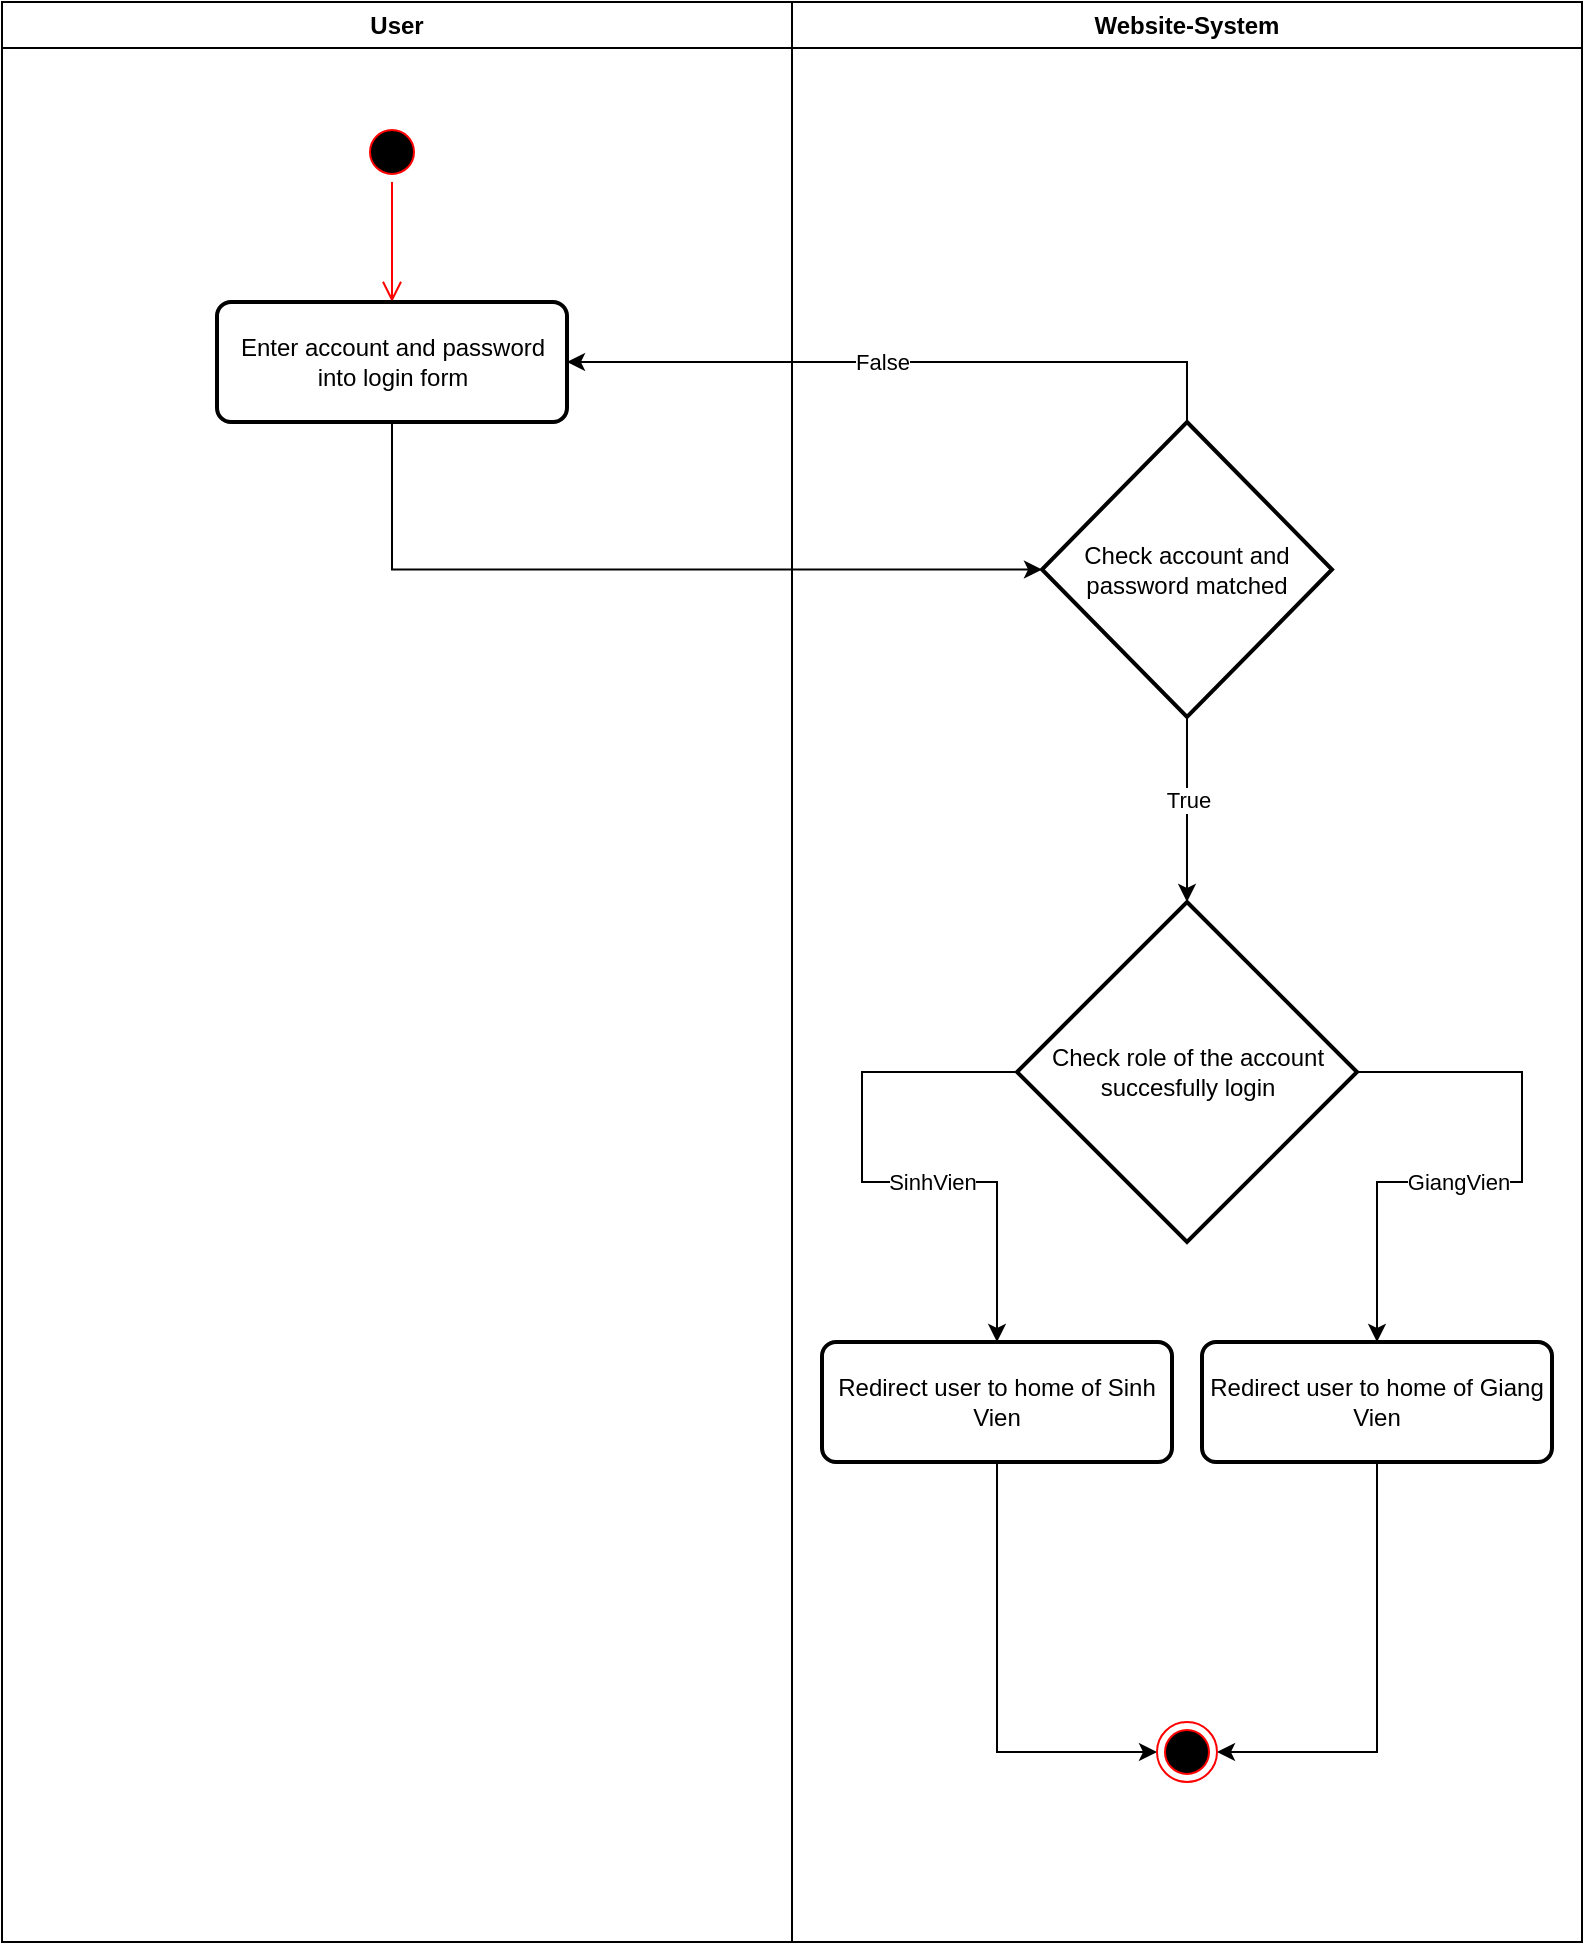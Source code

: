 <mxfile version="24.7.17" pages="9">
  <diagram name="Login" id="dViMdWHOASeyxrHaSiNT">
    <mxGraphModel dx="1035" dy="551" grid="1" gridSize="10" guides="1" tooltips="1" connect="1" arrows="1" fold="1" page="1" pageScale="1" pageWidth="850" pageHeight="1100" math="0" shadow="0">
      <root>
        <mxCell id="0" />
        <mxCell id="1" parent="0" />
        <mxCell id="8gAvymcxCgYqNEX5go-D-1" value="User" style="swimlane;whiteSpace=wrap;html=1;" vertex="1" parent="1">
          <mxGeometry x="30" y="90" width="395" height="970" as="geometry" />
        </mxCell>
        <mxCell id="8gAvymcxCgYqNEX5go-D-5" value="" style="ellipse;html=1;shape=startState;fillColor=#000000;strokeColor=#ff0000;" vertex="1" parent="8gAvymcxCgYqNEX5go-D-1">
          <mxGeometry x="180" y="60" width="30" height="30" as="geometry" />
        </mxCell>
        <mxCell id="8gAvymcxCgYqNEX5go-D-6" value="" style="edgeStyle=orthogonalEdgeStyle;html=1;verticalAlign=bottom;endArrow=open;endSize=8;strokeColor=#ff0000;rounded=0;" edge="1" source="8gAvymcxCgYqNEX5go-D-5" parent="8gAvymcxCgYqNEX5go-D-1">
          <mxGeometry relative="1" as="geometry">
            <mxPoint x="195" y="150" as="targetPoint" />
          </mxGeometry>
        </mxCell>
        <mxCell id="8gAvymcxCgYqNEX5go-D-13" value="Enter account and password into login form" style="rounded=1;whiteSpace=wrap;html=1;absoluteArcSize=1;arcSize=14;strokeWidth=2;" vertex="1" parent="8gAvymcxCgYqNEX5go-D-1">
          <mxGeometry x="107.5" y="150" width="175" height="60" as="geometry" />
        </mxCell>
        <mxCell id="8gAvymcxCgYqNEX5go-D-2" value="Website-System" style="swimlane;whiteSpace=wrap;html=1;" vertex="1" parent="1">
          <mxGeometry x="425" y="90" width="395" height="970" as="geometry" />
        </mxCell>
        <mxCell id="8gAvymcxCgYqNEX5go-D-26" style="edgeStyle=orthogonalEdgeStyle;rounded=0;orthogonalLoop=1;jettySize=auto;html=1;entryX=0.5;entryY=0;entryDx=0;entryDy=0;" edge="1" parent="8gAvymcxCgYqNEX5go-D-2" source="8gAvymcxCgYqNEX5go-D-17">
          <mxGeometry relative="1" as="geometry">
            <mxPoint x="197.5" y="450" as="targetPoint" />
          </mxGeometry>
        </mxCell>
        <mxCell id="8gAvymcxCgYqNEX5go-D-27" value="True" style="edgeLabel;html=1;align=center;verticalAlign=middle;resizable=0;points=[];" vertex="1" connectable="0" parent="8gAvymcxCgYqNEX5go-D-26">
          <mxGeometry x="-0.103" relative="1" as="geometry">
            <mxPoint as="offset" />
          </mxGeometry>
        </mxCell>
        <mxCell id="8gAvymcxCgYqNEX5go-D-17" value="Check account and password matched" style="strokeWidth=2;html=1;shape=mxgraph.flowchart.decision;whiteSpace=wrap;" vertex="1" parent="8gAvymcxCgYqNEX5go-D-2">
          <mxGeometry x="125" y="210" width="145" height="147.5" as="geometry" />
        </mxCell>
        <mxCell id="8gAvymcxCgYqNEX5go-D-32" style="edgeStyle=orthogonalEdgeStyle;rounded=0;orthogonalLoop=1;jettySize=auto;html=1;entryX=0.5;entryY=0;entryDx=0;entryDy=0;exitX=0;exitY=0.5;exitDx=0;exitDy=0;exitPerimeter=0;" edge="1" parent="8gAvymcxCgYqNEX5go-D-2" source="8gAvymcxCgYqNEX5go-D-28" target="8gAvymcxCgYqNEX5go-D-31">
          <mxGeometry relative="1" as="geometry">
            <Array as="points">
              <mxPoint x="35" y="535" />
              <mxPoint x="35" y="590" />
              <mxPoint x="102" y="590" />
            </Array>
          </mxGeometry>
        </mxCell>
        <mxCell id="8gAvymcxCgYqNEX5go-D-34" value="SinhVien" style="edgeLabel;html=1;align=center;verticalAlign=middle;resizable=0;points=[];" vertex="1" connectable="0" parent="8gAvymcxCgYqNEX5go-D-32">
          <mxGeometry x="0.192" relative="1" as="geometry">
            <mxPoint as="offset" />
          </mxGeometry>
        </mxCell>
        <mxCell id="8gAvymcxCgYqNEX5go-D-33" style="edgeStyle=orthogonalEdgeStyle;rounded=0;orthogonalLoop=1;jettySize=auto;html=1;entryX=0.5;entryY=0;entryDx=0;entryDy=0;exitX=1;exitY=0.5;exitDx=0;exitDy=0;exitPerimeter=0;" edge="1" parent="8gAvymcxCgYqNEX5go-D-2" source="8gAvymcxCgYqNEX5go-D-28" target="8gAvymcxCgYqNEX5go-D-30">
          <mxGeometry relative="1" as="geometry">
            <Array as="points">
              <mxPoint x="365" y="535" />
              <mxPoint x="365" y="590" />
              <mxPoint x="292" y="590" />
            </Array>
          </mxGeometry>
        </mxCell>
        <mxCell id="8gAvymcxCgYqNEX5go-D-35" value="GiangVien" style="edgeLabel;html=1;align=center;verticalAlign=middle;resizable=0;points=[];" vertex="1" connectable="0" parent="8gAvymcxCgYqNEX5go-D-33">
          <mxGeometry x="0.17" relative="1" as="geometry">
            <mxPoint as="offset" />
          </mxGeometry>
        </mxCell>
        <mxCell id="8gAvymcxCgYqNEX5go-D-28" value="Check role of the account succesfully login" style="strokeWidth=2;html=1;shape=mxgraph.flowchart.decision;whiteSpace=wrap;" vertex="1" parent="8gAvymcxCgYqNEX5go-D-2">
          <mxGeometry x="112.5" y="450" width="170" height="170" as="geometry" />
        </mxCell>
        <mxCell id="8gAvymcxCgYqNEX5go-D-37" style="edgeStyle=orthogonalEdgeStyle;rounded=0;orthogonalLoop=1;jettySize=auto;html=1;entryX=0;entryY=0.5;entryDx=0;entryDy=0;" edge="1" parent="8gAvymcxCgYqNEX5go-D-2" source="8gAvymcxCgYqNEX5go-D-31" target="8gAvymcxCgYqNEX5go-D-36">
          <mxGeometry relative="1" as="geometry" />
        </mxCell>
        <mxCell id="8gAvymcxCgYqNEX5go-D-31" value="Redirect user to home of Sinh Vien" style="rounded=1;whiteSpace=wrap;html=1;absoluteArcSize=1;arcSize=14;strokeWidth=2;" vertex="1" parent="8gAvymcxCgYqNEX5go-D-2">
          <mxGeometry x="15" y="670" width="175" height="60" as="geometry" />
        </mxCell>
        <mxCell id="8gAvymcxCgYqNEX5go-D-38" style="edgeStyle=orthogonalEdgeStyle;rounded=0;orthogonalLoop=1;jettySize=auto;html=1;entryX=1;entryY=0.5;entryDx=0;entryDy=0;" edge="1" parent="8gAvymcxCgYqNEX5go-D-2" source="8gAvymcxCgYqNEX5go-D-30" target="8gAvymcxCgYqNEX5go-D-36">
          <mxGeometry relative="1" as="geometry" />
        </mxCell>
        <mxCell id="8gAvymcxCgYqNEX5go-D-30" value="Redirect user to home of Giang Vien" style="rounded=1;whiteSpace=wrap;html=1;absoluteArcSize=1;arcSize=14;strokeWidth=2;" vertex="1" parent="8gAvymcxCgYqNEX5go-D-2">
          <mxGeometry x="205" y="670" width="175" height="60" as="geometry" />
        </mxCell>
        <mxCell id="8gAvymcxCgYqNEX5go-D-36" value="" style="ellipse;html=1;shape=endState;fillColor=#000000;strokeColor=#ff0000;" vertex="1" parent="8gAvymcxCgYqNEX5go-D-2">
          <mxGeometry x="182.5" y="860" width="30" height="30" as="geometry" />
        </mxCell>
        <mxCell id="8gAvymcxCgYqNEX5go-D-20" style="edgeStyle=orthogonalEdgeStyle;rounded=0;orthogonalLoop=1;jettySize=auto;html=1;entryX=0;entryY=0.5;entryDx=0;entryDy=0;entryPerimeter=0;" edge="1" parent="1" source="8gAvymcxCgYqNEX5go-D-13" target="8gAvymcxCgYqNEX5go-D-17">
          <mxGeometry relative="1" as="geometry">
            <Array as="points">
              <mxPoint x="225" y="374" />
            </Array>
          </mxGeometry>
        </mxCell>
        <mxCell id="8gAvymcxCgYqNEX5go-D-21" style="edgeStyle=orthogonalEdgeStyle;rounded=0;orthogonalLoop=1;jettySize=auto;html=1;entryX=1;entryY=0.5;entryDx=0;entryDy=0;" edge="1" parent="1" source="8gAvymcxCgYqNEX5go-D-17" target="8gAvymcxCgYqNEX5go-D-13">
          <mxGeometry relative="1" as="geometry">
            <Array as="points">
              <mxPoint x="623" y="270" />
            </Array>
          </mxGeometry>
        </mxCell>
        <mxCell id="8gAvymcxCgYqNEX5go-D-23" value="False" style="edgeLabel;html=1;align=center;verticalAlign=middle;resizable=0;points=[];" vertex="1" connectable="0" parent="8gAvymcxCgYqNEX5go-D-21">
          <mxGeometry x="0.073" relative="1" as="geometry">
            <mxPoint as="offset" />
          </mxGeometry>
        </mxCell>
      </root>
    </mxGraphModel>
  </diagram>
  <diagram id="AjL2ipr4BbHcMWyh51lj" name="Logout">
    <mxGraphModel dx="880" dy="468" grid="1" gridSize="10" guides="1" tooltips="1" connect="1" arrows="1" fold="1" page="1" pageScale="1" pageWidth="850" pageHeight="1100" math="0" shadow="0">
      <root>
        <mxCell id="0" />
        <mxCell id="1" parent="0" />
        <mxCell id="CenCjRbipXiSuPR-0Dwl-1" value="User" style="swimlane;whiteSpace=wrap;html=1;" vertex="1" parent="1">
          <mxGeometry x="30" y="90" width="395" height="970" as="geometry" />
        </mxCell>
        <mxCell id="CenCjRbipXiSuPR-0Dwl-2" value="" style="ellipse;html=1;shape=startState;fillColor=#000000;strokeColor=#ff0000;" vertex="1" parent="CenCjRbipXiSuPR-0Dwl-1">
          <mxGeometry x="180" y="60" width="30" height="30" as="geometry" />
        </mxCell>
        <mxCell id="CenCjRbipXiSuPR-0Dwl-3" value="" style="edgeStyle=orthogonalEdgeStyle;html=1;verticalAlign=bottom;endArrow=open;endSize=8;strokeColor=#ff0000;rounded=0;" edge="1" parent="CenCjRbipXiSuPR-0Dwl-1" source="CenCjRbipXiSuPR-0Dwl-2">
          <mxGeometry relative="1" as="geometry">
            <mxPoint x="195" y="150" as="targetPoint" />
          </mxGeometry>
        </mxCell>
        <mxCell id="CenCjRbipXiSuPR-0Dwl-4" value="Press Logout button in menu" style="rounded=1;whiteSpace=wrap;html=1;absoluteArcSize=1;arcSize=14;strokeWidth=2;" vertex="1" parent="CenCjRbipXiSuPR-0Dwl-1">
          <mxGeometry x="107.5" y="150" width="175" height="60" as="geometry" />
        </mxCell>
        <mxCell id="CenCjRbipXiSuPR-0Dwl-5" value="Website-System" style="swimlane;whiteSpace=wrap;html=1;" vertex="1" parent="1">
          <mxGeometry x="425" y="90" width="395" height="970" as="geometry" />
        </mxCell>
        <mxCell id="CenCjRbipXiSuPR-0Dwl-18" value="" style="ellipse;html=1;shape=endState;fillColor=#000000;strokeColor=#ff0000;" vertex="1" parent="CenCjRbipXiSuPR-0Dwl-5">
          <mxGeometry x="182.5" y="390" width="30" height="30" as="geometry" />
        </mxCell>
        <mxCell id="CenCjRbipXiSuPR-0Dwl-23" style="edgeStyle=orthogonalEdgeStyle;rounded=0;orthogonalLoop=1;jettySize=auto;html=1;entryX=0.5;entryY=0;entryDx=0;entryDy=0;exitX=0.5;exitY=1;exitDx=0;exitDy=0;" edge="1" parent="CenCjRbipXiSuPR-0Dwl-5" source="CenCjRbipXiSuPR-0Dwl-24" target="CenCjRbipXiSuPR-0Dwl-18">
          <mxGeometry relative="1" as="geometry">
            <mxPoint x="85" y="380" as="sourcePoint" />
          </mxGeometry>
        </mxCell>
        <mxCell id="CenCjRbipXiSuPR-0Dwl-25" style="edgeStyle=orthogonalEdgeStyle;rounded=0;orthogonalLoop=1;jettySize=auto;html=1;entryX=0.5;entryY=0;entryDx=0;entryDy=0;" edge="1" parent="CenCjRbipXiSuPR-0Dwl-5" source="CenCjRbipXiSuPR-0Dwl-22" target="CenCjRbipXiSuPR-0Dwl-24">
          <mxGeometry relative="1" as="geometry" />
        </mxCell>
        <mxCell id="CenCjRbipXiSuPR-0Dwl-22" value="End current session" style="rounded=1;whiteSpace=wrap;html=1;absoluteArcSize=1;arcSize=14;strokeWidth=2;" vertex="1" parent="CenCjRbipXiSuPR-0Dwl-5">
          <mxGeometry x="110" y="150" width="175" height="60" as="geometry" />
        </mxCell>
        <mxCell id="CenCjRbipXiSuPR-0Dwl-24" value="Redirect user to login form" style="rounded=1;whiteSpace=wrap;html=1;absoluteArcSize=1;arcSize=14;strokeWidth=2;" vertex="1" parent="CenCjRbipXiSuPR-0Dwl-5">
          <mxGeometry x="110" y="270" width="175" height="60" as="geometry" />
        </mxCell>
        <mxCell id="CenCjRbipXiSuPR-0Dwl-19" style="edgeStyle=orthogonalEdgeStyle;rounded=0;orthogonalLoop=1;jettySize=auto;html=1;entryX=0;entryY=0.5;entryDx=0;entryDy=0;exitX=1;exitY=0.5;exitDx=0;exitDy=0;" edge="1" parent="1" source="CenCjRbipXiSuPR-0Dwl-4" target="CenCjRbipXiSuPR-0Dwl-22">
          <mxGeometry relative="1" as="geometry">
            <Array as="points">
              <mxPoint x="410" y="270" />
              <mxPoint x="410" y="270" />
            </Array>
            <mxPoint x="550" y="373.75" as="targetPoint" />
          </mxGeometry>
        </mxCell>
      </root>
    </mxGraphModel>
  </diagram>
  <diagram id="m8aAXbLyM32A7XzNg8A6" name="ViewAttendenceCurrentSemester-SinhVien">
    <mxGraphModel dx="880" dy="468" grid="1" gridSize="10" guides="1" tooltips="1" connect="1" arrows="1" fold="1" page="1" pageScale="1" pageWidth="850" pageHeight="1100" math="0" shadow="0">
      <root>
        <mxCell id="0" />
        <mxCell id="1" parent="0" />
        <mxCell id="jv0ywtrQz_Bxw7sAGfTA-1" value="User" style="swimlane;whiteSpace=wrap;html=1;" vertex="1" parent="1">
          <mxGeometry x="30" y="90" width="395" height="540" as="geometry" />
        </mxCell>
        <mxCell id="jv0ywtrQz_Bxw7sAGfTA-2" value="" style="ellipse;html=1;shape=startState;fillColor=#000000;strokeColor=#ff0000;" vertex="1" parent="jv0ywtrQz_Bxw7sAGfTA-1">
          <mxGeometry x="180" y="60" width="30" height="30" as="geometry" />
        </mxCell>
        <mxCell id="jv0ywtrQz_Bxw7sAGfTA-3" value="" style="edgeStyle=orthogonalEdgeStyle;html=1;verticalAlign=bottom;endArrow=open;endSize=8;strokeColor=#ff0000;rounded=0;" edge="1" parent="jv0ywtrQz_Bxw7sAGfTA-1" source="jv0ywtrQz_Bxw7sAGfTA-2">
          <mxGeometry relative="1" as="geometry">
            <mxPoint x="195" y="150" as="targetPoint" />
          </mxGeometry>
        </mxCell>
        <mxCell id="jv0ywtrQz_Bxw7sAGfTA-4" value="Press button access of a course in the list shown" style="rounded=1;whiteSpace=wrap;html=1;absoluteArcSize=1;arcSize=14;strokeWidth=2;" vertex="1" parent="jv0ywtrQz_Bxw7sAGfTA-1">
          <mxGeometry x="107.5" y="150" width="175" height="60" as="geometry" />
        </mxCell>
        <mxCell id="jv0ywtrQz_Bxw7sAGfTA-5" value="Website-System" style="swimlane;whiteSpace=wrap;html=1;" vertex="1" parent="1">
          <mxGeometry x="425" y="90" width="395" height="540" as="geometry" />
        </mxCell>
        <mxCell id="jv0ywtrQz_Bxw7sAGfTA-42" style="edgeStyle=orthogonalEdgeStyle;rounded=0;orthogonalLoop=1;jettySize=auto;html=1;" edge="1" parent="jv0ywtrQz_Bxw7sAGfTA-5" source="jv0ywtrQz_Bxw7sAGfTA-15" target="jv0ywtrQz_Bxw7sAGfTA-41">
          <mxGeometry relative="1" as="geometry" />
        </mxCell>
        <mxCell id="jv0ywtrQz_Bxw7sAGfTA-15" value="Show the list attendence of the user following the date, course, class,..." style="rounded=1;whiteSpace=wrap;html=1;absoluteArcSize=1;arcSize=14;strokeWidth=2;" vertex="1" parent="jv0ywtrQz_Bxw7sAGfTA-5">
          <mxGeometry x="110" y="150" width="175" height="60" as="geometry" />
        </mxCell>
        <mxCell id="jv0ywtrQz_Bxw7sAGfTA-41" value="" style="ellipse;html=1;shape=endState;fillColor=#000000;strokeColor=#ff0000;" vertex="1" parent="jv0ywtrQz_Bxw7sAGfTA-5">
          <mxGeometry x="182.5" y="280" width="30" height="30" as="geometry" />
        </mxCell>
        <mxCell id="jv0ywtrQz_Bxw7sAGfTA-40" style="edgeStyle=orthogonalEdgeStyle;rounded=0;orthogonalLoop=1;jettySize=auto;html=1;entryX=0;entryY=0.5;entryDx=0;entryDy=0;" edge="1" parent="1" source="jv0ywtrQz_Bxw7sAGfTA-4" target="jv0ywtrQz_Bxw7sAGfTA-15">
          <mxGeometry relative="1" as="geometry" />
        </mxCell>
      </root>
    </mxGraphModel>
  </diagram>
  <diagram id="gV8fSxWxnu6xj7nU-FSb" name="ViewAttendenceCurrentSemester-GiangVien">
    <mxGraphModel dx="880" dy="468" grid="1" gridSize="10" guides="1" tooltips="1" connect="1" arrows="1" fold="1" page="1" pageScale="1" pageWidth="850" pageHeight="1100" math="0" shadow="0">
      <root>
        <mxCell id="0" />
        <mxCell id="1" parent="0" />
        <mxCell id="2huQ7JTNe5YX6GQ09cFN-1" value="User" style="swimlane;whiteSpace=wrap;html=1;" vertex="1" parent="1">
          <mxGeometry x="30" y="90" width="395" height="580" as="geometry" />
        </mxCell>
        <mxCell id="2huQ7JTNe5YX6GQ09cFN-2" value="" style="ellipse;html=1;shape=startState;fillColor=#000000;strokeColor=#ff0000;" vertex="1" parent="2huQ7JTNe5YX6GQ09cFN-1">
          <mxGeometry x="180" y="60" width="30" height="30" as="geometry" />
        </mxCell>
        <mxCell id="2huQ7JTNe5YX6GQ09cFN-3" value="" style="edgeStyle=orthogonalEdgeStyle;html=1;verticalAlign=bottom;endArrow=open;endSize=8;strokeColor=#ff0000;rounded=0;" edge="1" parent="2huQ7JTNe5YX6GQ09cFN-1" source="2huQ7JTNe5YX6GQ09cFN-2">
          <mxGeometry relative="1" as="geometry">
            <mxPoint x="195" y="150" as="targetPoint" />
          </mxGeometry>
        </mxCell>
        <mxCell id="2huQ7JTNe5YX6GQ09cFN-4" value="Press button access of a course in the list shown" style="rounded=1;whiteSpace=wrap;html=1;absoluteArcSize=1;arcSize=14;strokeWidth=2;" vertex="1" parent="2huQ7JTNe5YX6GQ09cFN-1">
          <mxGeometry x="107.5" y="150" width="175" height="60" as="geometry" />
        </mxCell>
        <mxCell id="2huQ7JTNe5YX6GQ09cFN-15" style="edgeStyle=orthogonalEdgeStyle;rounded=0;orthogonalLoop=1;jettySize=auto;html=1;entryX=0.5;entryY=0;entryDx=0;entryDy=0;" edge="1" parent="2huQ7JTNe5YX6GQ09cFN-1" source="2huQ7JTNe5YX6GQ09cFN-11" target="2huQ7JTNe5YX6GQ09cFN-14">
          <mxGeometry relative="1" as="geometry" />
        </mxCell>
        <mxCell id="2huQ7JTNe5YX6GQ09cFN-11" value="Choose date, status of the filter menu options" style="rounded=1;whiteSpace=wrap;html=1;absoluteArcSize=1;arcSize=14;strokeWidth=2;" vertex="1" parent="2huQ7JTNe5YX6GQ09cFN-1">
          <mxGeometry x="107.5" y="280" width="175" height="60" as="geometry" />
        </mxCell>
        <mxCell id="2huQ7JTNe5YX6GQ09cFN-14" value="Press Submit button" style="rounded=1;whiteSpace=wrap;html=1;absoluteArcSize=1;arcSize=14;strokeWidth=2;" vertex="1" parent="2huQ7JTNe5YX6GQ09cFN-1">
          <mxGeometry x="107.5" y="410" width="175" height="60" as="geometry" />
        </mxCell>
        <mxCell id="2huQ7JTNe5YX6GQ09cFN-5" value="Website-System" style="swimlane;whiteSpace=wrap;html=1;" vertex="1" parent="1">
          <mxGeometry x="425" y="90" width="395" height="580" as="geometry" />
        </mxCell>
        <mxCell id="2huQ7JTNe5YX6GQ09cFN-7" value="Show all the attendence of all Sinh Vien following the course, class chosen." style="rounded=1;whiteSpace=wrap;html=1;absoluteArcSize=1;arcSize=14;strokeWidth=2;" vertex="1" parent="2huQ7JTNe5YX6GQ09cFN-5">
          <mxGeometry x="110" y="150" width="175" height="60" as="geometry" />
        </mxCell>
        <mxCell id="2huQ7JTNe5YX6GQ09cFN-19" style="edgeStyle=orthogonalEdgeStyle;rounded=0;orthogonalLoop=1;jettySize=auto;html=1;entryX=0.5;entryY=0;entryDx=0;entryDy=0;" edge="1" parent="2huQ7JTNe5YX6GQ09cFN-5" source="2huQ7JTNe5YX6GQ09cFN-16" target="2huQ7JTNe5YX6GQ09cFN-18">
          <mxGeometry relative="1" as="geometry" />
        </mxCell>
        <mxCell id="2huQ7JTNe5YX6GQ09cFN-16" value="Filter the list and show the all the attendence which has the matched filter options" style="rounded=1;whiteSpace=wrap;html=1;absoluteArcSize=1;arcSize=14;strokeWidth=2;" vertex="1" parent="2huQ7JTNe5YX6GQ09cFN-5">
          <mxGeometry x="110" y="410" width="175" height="60" as="geometry" />
        </mxCell>
        <mxCell id="2huQ7JTNe5YX6GQ09cFN-18" value="" style="ellipse;html=1;shape=endState;fillColor=#000000;strokeColor=#ff0000;" vertex="1" parent="2huQ7JTNe5YX6GQ09cFN-5">
          <mxGeometry x="182.5" y="530" width="30" height="30" as="geometry" />
        </mxCell>
        <mxCell id="2huQ7JTNe5YX6GQ09cFN-9" style="edgeStyle=orthogonalEdgeStyle;rounded=0;orthogonalLoop=1;jettySize=auto;html=1;entryX=0;entryY=0.5;entryDx=0;entryDy=0;" edge="1" parent="1" source="2huQ7JTNe5YX6GQ09cFN-4" target="2huQ7JTNe5YX6GQ09cFN-7">
          <mxGeometry relative="1" as="geometry" />
        </mxCell>
        <mxCell id="2huQ7JTNe5YX6GQ09cFN-13" style="edgeStyle=orthogonalEdgeStyle;rounded=0;orthogonalLoop=1;jettySize=auto;html=1;entryX=1;entryY=0.5;entryDx=0;entryDy=0;exitX=0.5;exitY=1;exitDx=0;exitDy=0;" edge="1" parent="1" source="2huQ7JTNe5YX6GQ09cFN-7" target="2huQ7JTNe5YX6GQ09cFN-11">
          <mxGeometry relative="1" as="geometry" />
        </mxCell>
        <mxCell id="2huQ7JTNe5YX6GQ09cFN-17" style="edgeStyle=orthogonalEdgeStyle;rounded=0;orthogonalLoop=1;jettySize=auto;html=1;entryX=0;entryY=0.5;entryDx=0;entryDy=0;" edge="1" parent="1" source="2huQ7JTNe5YX6GQ09cFN-14" target="2huQ7JTNe5YX6GQ09cFN-16">
          <mxGeometry relative="1" as="geometry" />
        </mxCell>
      </root>
    </mxGraphModel>
  </diagram>
  <diagram id="4GuYSE4GH2udePGdawgx" name="ViewAttendenceWithChosenSemester&amp;Year-SinhVien">
    <mxGraphModel dx="880" dy="468" grid="1" gridSize="10" guides="1" tooltips="1" connect="1" arrows="1" fold="1" page="1" pageScale="1" pageWidth="850" pageHeight="1100" math="0" shadow="0">
      <root>
        <mxCell id="0" />
        <mxCell id="1" parent="0" />
        <mxCell id="KjJFfCmk5349QSCHd4Fj-1" value="User" style="swimlane;whiteSpace=wrap;html=1;" vertex="1" parent="1">
          <mxGeometry x="30" y="90" width="395" height="850" as="geometry" />
        </mxCell>
        <mxCell id="KjJFfCmk5349QSCHd4Fj-2" value="" style="ellipse;html=1;shape=startState;fillColor=#000000;strokeColor=#ff0000;" vertex="1" parent="KjJFfCmk5349QSCHd4Fj-1">
          <mxGeometry x="180" y="60" width="30" height="30" as="geometry" />
        </mxCell>
        <mxCell id="KjJFfCmk5349QSCHd4Fj-3" value="" style="edgeStyle=orthogonalEdgeStyle;html=1;verticalAlign=bottom;endArrow=open;endSize=8;strokeColor=#ff0000;rounded=0;" edge="1" parent="KjJFfCmk5349QSCHd4Fj-1" source="KjJFfCmk5349QSCHd4Fj-2">
          <mxGeometry relative="1" as="geometry">
            <mxPoint x="195" y="150" as="targetPoint" />
          </mxGeometry>
        </mxCell>
        <mxCell id="KjJFfCmk5349QSCHd4Fj-11" style="edgeStyle=orthogonalEdgeStyle;rounded=0;orthogonalLoop=1;jettySize=auto;html=1;entryX=0.5;entryY=0;entryDx=0;entryDy=0;" edge="1" parent="KjJFfCmk5349QSCHd4Fj-1" source="KjJFfCmk5349QSCHd4Fj-4" target="KjJFfCmk5349QSCHd4Fj-10">
          <mxGeometry relative="1" as="geometry" />
        </mxCell>
        <mxCell id="KjJFfCmk5349QSCHd4Fj-4" value="Chose Acedamic Year and Semester" style="rounded=1;whiteSpace=wrap;html=1;absoluteArcSize=1;arcSize=14;strokeWidth=2;" vertex="1" parent="KjJFfCmk5349QSCHd4Fj-1">
          <mxGeometry x="107.5" y="150" width="175" height="60" as="geometry" />
        </mxCell>
        <mxCell id="KjJFfCmk5349QSCHd4Fj-10" value="Press button submit" style="rounded=1;whiteSpace=wrap;html=1;absoluteArcSize=1;arcSize=14;strokeWidth=2;" vertex="1" parent="KjJFfCmk5349QSCHd4Fj-1">
          <mxGeometry x="107.5" y="260" width="175" height="60" as="geometry" />
        </mxCell>
        <mxCell id="CHF7SR1gWSJSMjamBR3Y-1" style="edgeStyle=orthogonalEdgeStyle;rounded=0;orthogonalLoop=1;jettySize=auto;html=1;entryX=0.5;entryY=0;entryDx=0;entryDy=0;" edge="1" parent="KjJFfCmk5349QSCHd4Fj-1" source="CHF7SR1gWSJSMjamBR3Y-2" target="CHF7SR1gWSJSMjamBR3Y-3">
          <mxGeometry relative="1" as="geometry" />
        </mxCell>
        <mxCell id="CHF7SR1gWSJSMjamBR3Y-2" value="Choose date, status of the filter menu options" style="rounded=1;whiteSpace=wrap;html=1;absoluteArcSize=1;arcSize=14;strokeWidth=2;" vertex="1" parent="KjJFfCmk5349QSCHd4Fj-1">
          <mxGeometry x="107.5" y="500" width="175" height="60" as="geometry" />
        </mxCell>
        <mxCell id="CHF7SR1gWSJSMjamBR3Y-3" value="Press Submit button" style="rounded=1;whiteSpace=wrap;html=1;absoluteArcSize=1;arcSize=14;strokeWidth=2;" vertex="1" parent="KjJFfCmk5349QSCHd4Fj-1">
          <mxGeometry x="107.5" y="610" width="175" height="60" as="geometry" />
        </mxCell>
        <mxCell id="k2rk-MySIGiZMxr7X5IN-4" value="Press button access of a course in the list shown" style="rounded=1;whiteSpace=wrap;html=1;absoluteArcSize=1;arcSize=14;strokeWidth=2;" vertex="1" parent="KjJFfCmk5349QSCHd4Fj-1">
          <mxGeometry x="107.5" y="395" width="175" height="60" as="geometry" />
        </mxCell>
        <mxCell id="CHF7SR1gWSJSMjamBR3Y-6" style="edgeStyle=orthogonalEdgeStyle;rounded=0;orthogonalLoop=1;jettySize=auto;html=1;entryX=0.5;entryY=0;entryDx=0;entryDy=0;" edge="1" parent="KjJFfCmk5349QSCHd4Fj-1" source="k2rk-MySIGiZMxr7X5IN-4" target="CHF7SR1gWSJSMjamBR3Y-2">
          <mxGeometry relative="1" as="geometry" />
        </mxCell>
        <mxCell id="KjJFfCmk5349QSCHd4Fj-5" value="Website-System" style="swimlane;whiteSpace=wrap;html=1;" vertex="1" parent="1">
          <mxGeometry x="425" y="90" width="395" height="850" as="geometry" />
        </mxCell>
        <mxCell id="KjJFfCmk5349QSCHd4Fj-7" value="Show list of course available in following the chosen Year and Semester" style="rounded=1;whiteSpace=wrap;html=1;absoluteArcSize=1;arcSize=14;strokeWidth=2;" vertex="1" parent="KjJFfCmk5349QSCHd4Fj-5">
          <mxGeometry x="110" y="260" width="175" height="60" as="geometry" />
        </mxCell>
        <mxCell id="CHF7SR1gWSJSMjamBR3Y-5" style="edgeStyle=orthogonalEdgeStyle;rounded=0;orthogonalLoop=1;jettySize=auto;html=1;entryX=0.5;entryY=0;entryDx=0;entryDy=0;" edge="1" parent="KjJFfCmk5349QSCHd4Fj-5" source="k2rk-MySIGiZMxr7X5IN-5" target="CHF7SR1gWSJSMjamBR3Y-4">
          <mxGeometry relative="1" as="geometry" />
        </mxCell>
        <mxCell id="k2rk-MySIGiZMxr7X5IN-5" value="Show the list attendence of the user following the chosen filter options." style="rounded=1;whiteSpace=wrap;html=1;absoluteArcSize=1;arcSize=14;strokeWidth=2;" vertex="1" parent="KjJFfCmk5349QSCHd4Fj-5">
          <mxGeometry x="110" y="610" width="175" height="60" as="geometry" />
        </mxCell>
        <mxCell id="CHF7SR1gWSJSMjamBR3Y-4" value="" style="ellipse;html=1;shape=endState;fillColor=#000000;strokeColor=#ff0000;" vertex="1" parent="KjJFfCmk5349QSCHd4Fj-5">
          <mxGeometry x="182.5" y="760" width="30" height="30" as="geometry" />
        </mxCell>
        <mxCell id="KjJFfCmk5349QSCHd4Fj-9" style="edgeStyle=orthogonalEdgeStyle;rounded=0;orthogonalLoop=1;jettySize=auto;html=1;entryX=0;entryY=0.5;entryDx=0;entryDy=0;exitX=1;exitY=0.5;exitDx=0;exitDy=0;" edge="1" parent="1" source="KjJFfCmk5349QSCHd4Fj-10" target="KjJFfCmk5349QSCHd4Fj-7">
          <mxGeometry relative="1" as="geometry" />
        </mxCell>
        <mxCell id="k2rk-MySIGiZMxr7X5IN-6" style="edgeStyle=orthogonalEdgeStyle;rounded=0;orthogonalLoop=1;jettySize=auto;html=1;entryX=0;entryY=0.5;entryDx=0;entryDy=0;exitX=1;exitY=0.5;exitDx=0;exitDy=0;" edge="1" parent="1" source="CHF7SR1gWSJSMjamBR3Y-3" target="k2rk-MySIGiZMxr7X5IN-5">
          <mxGeometry relative="1" as="geometry" />
        </mxCell>
        <mxCell id="VPmfRcm1kcB-3OupHBU1-3" style="edgeStyle=orthogonalEdgeStyle;rounded=0;orthogonalLoop=1;jettySize=auto;html=1;entryX=0.5;entryY=0;entryDx=0;entryDy=0;exitX=0.5;exitY=1;exitDx=0;exitDy=0;" edge="1" parent="1" source="KjJFfCmk5349QSCHd4Fj-7" target="k2rk-MySIGiZMxr7X5IN-4">
          <mxGeometry relative="1" as="geometry">
            <mxPoint x="225" y="480" as="targetPoint" />
          </mxGeometry>
        </mxCell>
      </root>
    </mxGraphModel>
  </diagram>
  <diagram id="aQqyAUqWPdizHlOSmeho" name="ViewAttendenceWithChosenSemester&amp;Year-GiangVien">
    <mxGraphModel dx="880" dy="468" grid="1" gridSize="10" guides="1" tooltips="1" connect="1" arrows="1" fold="1" page="1" pageScale="1" pageWidth="850" pageHeight="1100" math="0" shadow="0">
      <root>
        <mxCell id="0" />
        <mxCell id="1" parent="0" />
        <mxCell id="QcPn8w1vg15Mymm0syt0-1" value="User" style="swimlane;whiteSpace=wrap;html=1;" vertex="1" parent="1">
          <mxGeometry x="30" y="90" width="395" height="850" as="geometry" />
        </mxCell>
        <mxCell id="QcPn8w1vg15Mymm0syt0-2" value="" style="ellipse;html=1;shape=startState;fillColor=#000000;strokeColor=#ff0000;" vertex="1" parent="QcPn8w1vg15Mymm0syt0-1">
          <mxGeometry x="180" y="60" width="30" height="30" as="geometry" />
        </mxCell>
        <mxCell id="QcPn8w1vg15Mymm0syt0-3" value="" style="edgeStyle=orthogonalEdgeStyle;html=1;verticalAlign=bottom;endArrow=open;endSize=8;strokeColor=#ff0000;rounded=0;" edge="1" parent="QcPn8w1vg15Mymm0syt0-1" source="QcPn8w1vg15Mymm0syt0-2">
          <mxGeometry relative="1" as="geometry">
            <mxPoint x="195" y="150" as="targetPoint" />
          </mxGeometry>
        </mxCell>
        <mxCell id="QcPn8w1vg15Mymm0syt0-4" style="edgeStyle=orthogonalEdgeStyle;rounded=0;orthogonalLoop=1;jettySize=auto;html=1;entryX=0.5;entryY=0;entryDx=0;entryDy=0;" edge="1" parent="QcPn8w1vg15Mymm0syt0-1" source="QcPn8w1vg15Mymm0syt0-5" target="QcPn8w1vg15Mymm0syt0-6">
          <mxGeometry relative="1" as="geometry" />
        </mxCell>
        <mxCell id="QcPn8w1vg15Mymm0syt0-5" value="Chose Acedamic Year and Semester" style="rounded=1;whiteSpace=wrap;html=1;absoluteArcSize=1;arcSize=14;strokeWidth=2;" vertex="1" parent="QcPn8w1vg15Mymm0syt0-1">
          <mxGeometry x="107.5" y="150" width="175" height="60" as="geometry" />
        </mxCell>
        <mxCell id="QcPn8w1vg15Mymm0syt0-6" value="Press button submit" style="rounded=1;whiteSpace=wrap;html=1;absoluteArcSize=1;arcSize=14;strokeWidth=2;" vertex="1" parent="QcPn8w1vg15Mymm0syt0-1">
          <mxGeometry x="107.5" y="260" width="175" height="60" as="geometry" />
        </mxCell>
        <mxCell id="QcPn8w1vg15Mymm0syt0-7" style="edgeStyle=orthogonalEdgeStyle;rounded=0;orthogonalLoop=1;jettySize=auto;html=1;entryX=0.5;entryY=0;entryDx=0;entryDy=0;" edge="1" parent="QcPn8w1vg15Mymm0syt0-1" source="QcPn8w1vg15Mymm0syt0-8" target="QcPn8w1vg15Mymm0syt0-9">
          <mxGeometry relative="1" as="geometry" />
        </mxCell>
        <mxCell id="QcPn8w1vg15Mymm0syt0-8" value="Choose date, status of the filter menu options" style="rounded=1;whiteSpace=wrap;html=1;absoluteArcSize=1;arcSize=14;strokeWidth=2;" vertex="1" parent="QcPn8w1vg15Mymm0syt0-1">
          <mxGeometry x="107.5" y="500" width="175" height="60" as="geometry" />
        </mxCell>
        <mxCell id="QcPn8w1vg15Mymm0syt0-9" value="Press Submit button" style="rounded=1;whiteSpace=wrap;html=1;absoluteArcSize=1;arcSize=14;strokeWidth=2;" vertex="1" parent="QcPn8w1vg15Mymm0syt0-1">
          <mxGeometry x="107.5" y="610" width="175" height="60" as="geometry" />
        </mxCell>
        <mxCell id="QcPn8w1vg15Mymm0syt0-10" value="Press button access of a course in the list shown" style="rounded=1;whiteSpace=wrap;html=1;absoluteArcSize=1;arcSize=14;strokeWidth=2;" vertex="1" parent="QcPn8w1vg15Mymm0syt0-1">
          <mxGeometry x="107.5" y="395" width="175" height="60" as="geometry" />
        </mxCell>
        <mxCell id="QcPn8w1vg15Mymm0syt0-11" style="edgeStyle=orthogonalEdgeStyle;rounded=0;orthogonalLoop=1;jettySize=auto;html=1;entryX=0.5;entryY=0;entryDx=0;entryDy=0;" edge="1" parent="QcPn8w1vg15Mymm0syt0-1" source="QcPn8w1vg15Mymm0syt0-10" target="QcPn8w1vg15Mymm0syt0-8">
          <mxGeometry relative="1" as="geometry" />
        </mxCell>
        <mxCell id="QcPn8w1vg15Mymm0syt0-12" value="Website-System" style="swimlane;whiteSpace=wrap;html=1;" vertex="1" parent="1">
          <mxGeometry x="425" y="90" width="395" height="850" as="geometry" />
        </mxCell>
        <mxCell id="QcPn8w1vg15Mymm0syt0-13" value="Show list of course available in following the chosen Year and Semester" style="rounded=1;whiteSpace=wrap;html=1;absoluteArcSize=1;arcSize=14;strokeWidth=2;" vertex="1" parent="QcPn8w1vg15Mymm0syt0-12">
          <mxGeometry x="110" y="260" width="175" height="60" as="geometry" />
        </mxCell>
        <mxCell id="QcPn8w1vg15Mymm0syt0-14" style="edgeStyle=orthogonalEdgeStyle;rounded=0;orthogonalLoop=1;jettySize=auto;html=1;entryX=0.5;entryY=0;entryDx=0;entryDy=0;" edge="1" parent="QcPn8w1vg15Mymm0syt0-12" source="QcPn8w1vg15Mymm0syt0-15" target="QcPn8w1vg15Mymm0syt0-16">
          <mxGeometry relative="1" as="geometry" />
        </mxCell>
        <mxCell id="QcPn8w1vg15Mymm0syt0-15" value="Show the list attendence of all student following the chosen filter options." style="rounded=1;whiteSpace=wrap;html=1;absoluteArcSize=1;arcSize=14;strokeWidth=2;" vertex="1" parent="QcPn8w1vg15Mymm0syt0-12">
          <mxGeometry x="110" y="610" width="175" height="60" as="geometry" />
        </mxCell>
        <mxCell id="QcPn8w1vg15Mymm0syt0-16" value="" style="ellipse;html=1;shape=endState;fillColor=#000000;strokeColor=#ff0000;" vertex="1" parent="QcPn8w1vg15Mymm0syt0-12">
          <mxGeometry x="182.5" y="760" width="30" height="30" as="geometry" />
        </mxCell>
        <mxCell id="QcPn8w1vg15Mymm0syt0-17" style="edgeStyle=orthogonalEdgeStyle;rounded=0;orthogonalLoop=1;jettySize=auto;html=1;entryX=0;entryY=0.5;entryDx=0;entryDy=0;exitX=1;exitY=0.5;exitDx=0;exitDy=0;" edge="1" parent="1" source="QcPn8w1vg15Mymm0syt0-6" target="QcPn8w1vg15Mymm0syt0-13">
          <mxGeometry relative="1" as="geometry" />
        </mxCell>
        <mxCell id="QcPn8w1vg15Mymm0syt0-18" style="edgeStyle=orthogonalEdgeStyle;rounded=0;orthogonalLoop=1;jettySize=auto;html=1;entryX=0;entryY=0.5;entryDx=0;entryDy=0;exitX=1;exitY=0.5;exitDx=0;exitDy=0;" edge="1" parent="1" source="QcPn8w1vg15Mymm0syt0-9" target="QcPn8w1vg15Mymm0syt0-15">
          <mxGeometry relative="1" as="geometry" />
        </mxCell>
        <mxCell id="QcPn8w1vg15Mymm0syt0-19" style="edgeStyle=orthogonalEdgeStyle;rounded=0;orthogonalLoop=1;jettySize=auto;html=1;entryX=0.5;entryY=0;entryDx=0;entryDy=0;exitX=0.5;exitY=1;exitDx=0;exitDy=0;" edge="1" parent="1" source="QcPn8w1vg15Mymm0syt0-13" target="QcPn8w1vg15Mymm0syt0-10">
          <mxGeometry relative="1" as="geometry">
            <mxPoint x="225" y="480" as="targetPoint" />
          </mxGeometry>
        </mxCell>
      </root>
    </mxGraphModel>
  </diagram>
  <diagram id="W6PniLN4lzDIPi5dffcb" name="Profile-SinhVien">
    <mxGraphModel dx="880" dy="468" grid="1" gridSize="10" guides="1" tooltips="1" connect="1" arrows="1" fold="1" page="1" pageScale="1" pageWidth="850" pageHeight="1100" math="0" shadow="0">
      <root>
        <mxCell id="0" />
        <mxCell id="1" parent="0" />
        <mxCell id="RS4DYh_S85SJk_RgR4VK-1" value="User" style="swimlane;whiteSpace=wrap;html=1;" vertex="1" parent="1">
          <mxGeometry x="30" y="90" width="395" height="990" as="geometry" />
        </mxCell>
        <mxCell id="RS4DYh_S85SJk_RgR4VK-2" value="" style="ellipse;html=1;shape=startState;fillColor=#000000;strokeColor=#ff0000;" vertex="1" parent="RS4DYh_S85SJk_RgR4VK-1">
          <mxGeometry x="180" y="60" width="30" height="30" as="geometry" />
        </mxCell>
        <mxCell id="RS4DYh_S85SJk_RgR4VK-3" value="" style="edgeStyle=orthogonalEdgeStyle;html=1;verticalAlign=bottom;endArrow=open;endSize=8;strokeColor=#ff0000;rounded=0;" edge="1" parent="RS4DYh_S85SJk_RgR4VK-1" source="RS4DYh_S85SJk_RgR4VK-2">
          <mxGeometry relative="1" as="geometry">
            <mxPoint x="195" y="150" as="targetPoint" />
          </mxGeometry>
        </mxCell>
        <mxCell id="RS4DYh_S85SJk_RgR4VK-13" style="edgeStyle=orthogonalEdgeStyle;rounded=0;orthogonalLoop=1;jettySize=auto;html=1;entryX=0.5;entryY=0;entryDx=0;entryDy=0;" edge="1" parent="RS4DYh_S85SJk_RgR4VK-1" source="RS4DYh_S85SJk_RgR4VK-4" target="RS4DYh_S85SJk_RgR4VK-12">
          <mxGeometry relative="1" as="geometry" />
        </mxCell>
        <mxCell id="RS4DYh_S85SJk_RgR4VK-4" value="Press Update button" style="rounded=1;whiteSpace=wrap;html=1;absoluteArcSize=1;arcSize=14;strokeWidth=2;" vertex="1" parent="RS4DYh_S85SJk_RgR4VK-1">
          <mxGeometry x="107.5" y="150" width="175" height="60" as="geometry" />
        </mxCell>
        <mxCell id="pzMoY0JyAoV3fKtjGAEs-2" style="edgeStyle=orthogonalEdgeStyle;rounded=0;orthogonalLoop=1;jettySize=auto;html=1;entryX=0;entryY=0.5;entryDx=0;entryDy=0;" edge="1" parent="RS4DYh_S85SJk_RgR4VK-1" source="RS4DYh_S85SJk_RgR4VK-12" target="pzMoY0JyAoV3fKtjGAEs-1">
          <mxGeometry relative="1" as="geometry" />
        </mxCell>
        <mxCell id="RS4DYh_S85SJk_RgR4VK-12" value="User may edit name, birthday, phone number&amp;nbsp;" style="rounded=1;whiteSpace=wrap;html=1;absoluteArcSize=1;arcSize=14;strokeWidth=2;" vertex="1" parent="RS4DYh_S85SJk_RgR4VK-1">
          <mxGeometry x="35" y="260" width="175" height="60" as="geometry" />
        </mxCell>
        <mxCell id="pzMoY0JyAoV3fKtjGAEs-1" value="Press Save&lt;div&gt;button&lt;/div&gt;" style="rounded=1;whiteSpace=wrap;html=1;absoluteArcSize=1;arcSize=14;strokeWidth=2;" vertex="1" parent="RS4DYh_S85SJk_RgR4VK-1">
          <mxGeometry x="270" y="260" width="110" height="60" as="geometry" />
        </mxCell>
        <mxCell id="RS4DYh_S85SJk_RgR4VK-5" value="Website-System" style="swimlane;whiteSpace=wrap;html=1;" vertex="1" parent="1">
          <mxGeometry x="425" y="90" width="395" height="990" as="geometry" />
        </mxCell>
        <mxCell id="RS4DYh_S85SJk_RgR4VK-6" value="" style="ellipse;html=1;shape=endState;fillColor=#000000;strokeColor=#ff0000;" vertex="1" parent="RS4DYh_S85SJk_RgR4VK-5">
          <mxGeometry x="292.5" y="922.5" width="30" height="30" as="geometry" />
        </mxCell>
        <mxCell id="RS4DYh_S85SJk_RgR4VK-15" value="Name is not null" style="strokeWidth=2;html=1;shape=mxgraph.flowchart.decision;whiteSpace=wrap;" vertex="1" parent="RS4DYh_S85SJk_RgR4VK-5">
          <mxGeometry x="123.75" y="360" width="147.5" height="130" as="geometry" />
        </mxCell>
        <mxCell id="RS4DYh_S85SJk_RgR4VK-20" value="Acedamy Rank is not null" style="strokeWidth=2;html=1;shape=mxgraph.flowchart.decision;whiteSpace=wrap;" vertex="1" parent="RS4DYh_S85SJk_RgR4VK-5">
          <mxGeometry x="123.75" y="550" width="147.5" height="130" as="geometry" />
        </mxCell>
        <mxCell id="RS4DYh_S85SJk_RgR4VK-21" style="edgeStyle=orthogonalEdgeStyle;rounded=0;orthogonalLoop=1;jettySize=auto;html=1;entryX=0.5;entryY=0;entryDx=0;entryDy=0;entryPerimeter=0;" edge="1" parent="RS4DYh_S85SJk_RgR4VK-5" source="RS4DYh_S85SJk_RgR4VK-15" target="RS4DYh_S85SJk_RgR4VK-20">
          <mxGeometry relative="1" as="geometry" />
        </mxCell>
        <mxCell id="RS4DYh_S85SJk_RgR4VK-22" value="True" style="edgeLabel;html=1;align=center;verticalAlign=middle;resizable=0;points=[];" vertex="1" connectable="0" parent="RS4DYh_S85SJk_RgR4VK-21">
          <mxGeometry x="-0.334" y="-1" relative="1" as="geometry">
            <mxPoint as="offset" />
          </mxGeometry>
        </mxCell>
        <mxCell id="RS4DYh_S85SJk_RgR4VK-31" style="edgeStyle=orthogonalEdgeStyle;rounded=0;orthogonalLoop=1;jettySize=auto;html=1;entryX=0.5;entryY=0;entryDx=0;entryDy=0;exitX=0.5;exitY=1;exitDx=0;exitDy=0;exitPerimeter=0;" edge="1" parent="RS4DYh_S85SJk_RgR4VK-5" source="RS4DYh_S85SJk_RgR4VK-20" target="RS4DYh_S85SJk_RgR4VK-30">
          <mxGeometry relative="1" as="geometry">
            <mxPoint x="182.5" y="805" as="sourcePoint" />
          </mxGeometry>
        </mxCell>
        <mxCell id="RS4DYh_S85SJk_RgR4VK-32" style="edgeStyle=orthogonalEdgeStyle;rounded=0;orthogonalLoop=1;jettySize=auto;html=1;entryX=0.5;entryY=0;entryDx=0;entryDy=0;exitX=0.5;exitY=1;exitDx=0;exitDy=0;" edge="1" parent="RS4DYh_S85SJk_RgR4VK-5" source="RS4DYh_S85SJk_RgR4VK-30" target="RS4DYh_S85SJk_RgR4VK-33">
          <mxGeometry relative="1" as="geometry">
            <Array as="points">
              <mxPoint x="198" y="880" />
              <mxPoint x="109" y="880" />
            </Array>
          </mxGeometry>
        </mxCell>
        <mxCell id="RS4DYh_S85SJk_RgR4VK-30" value="Give notice successfully update" style="rounded=1;whiteSpace=wrap;html=1;absoluteArcSize=1;arcSize=14;strokeWidth=2;" vertex="1" parent="RS4DYh_S85SJk_RgR4VK-5">
          <mxGeometry x="115" y="770" width="165" height="55" as="geometry" />
        </mxCell>
        <mxCell id="RS4DYh_S85SJk_RgR4VK-35" style="edgeStyle=orthogonalEdgeStyle;rounded=0;orthogonalLoop=1;jettySize=auto;html=1;entryX=0;entryY=0.5;entryDx=0;entryDy=0;" edge="1" parent="RS4DYh_S85SJk_RgR4VK-5" source="RS4DYh_S85SJk_RgR4VK-33" target="RS4DYh_S85SJk_RgR4VK-6">
          <mxGeometry relative="1" as="geometry" />
        </mxCell>
        <mxCell id="RS4DYh_S85SJk_RgR4VK-33" value="Update new information to database" style="rounded=1;whiteSpace=wrap;html=1;absoluteArcSize=1;arcSize=14;strokeWidth=2;" vertex="1" parent="RS4DYh_S85SJk_RgR4VK-5">
          <mxGeometry x="26.25" y="910" width="165" height="55" as="geometry" />
        </mxCell>
        <mxCell id="RS4DYh_S85SJk_RgR4VK-17" style="edgeStyle=orthogonalEdgeStyle;rounded=0;orthogonalLoop=1;jettySize=auto;html=1;exitX=1;exitY=0.5;exitDx=0;exitDy=0;" edge="1" parent="1" source="pzMoY0JyAoV3fKtjGAEs-1" target="RS4DYh_S85SJk_RgR4VK-15">
          <mxGeometry relative="1" as="geometry" />
        </mxCell>
        <mxCell id="RS4DYh_S85SJk_RgR4VK-18" style="edgeStyle=orthogonalEdgeStyle;rounded=0;orthogonalLoop=1;jettySize=auto;html=1;entryX=0.5;entryY=1;entryDx=0;entryDy=0;" edge="1" parent="1" source="RS4DYh_S85SJk_RgR4VK-15" target="RS4DYh_S85SJk_RgR4VK-12">
          <mxGeometry relative="1" as="geometry">
            <mxPoint x="260" y="420" as="targetPoint" />
          </mxGeometry>
        </mxCell>
        <mxCell id="RS4DYh_S85SJk_RgR4VK-19" value="False" style="edgeLabel;html=1;align=center;verticalAlign=middle;resizable=0;points=[];" vertex="1" connectable="0" parent="RS4DYh_S85SJk_RgR4VK-18">
          <mxGeometry x="-0.367" y="1" relative="1" as="geometry">
            <mxPoint as="offset" />
          </mxGeometry>
        </mxCell>
        <mxCell id="RS4DYh_S85SJk_RgR4VK-23" style="edgeStyle=orthogonalEdgeStyle;rounded=0;orthogonalLoop=1;jettySize=auto;html=1;entryX=0.25;entryY=1;entryDx=0;entryDy=0;" edge="1" parent="1" source="RS4DYh_S85SJk_RgR4VK-20" target="RS4DYh_S85SJk_RgR4VK-12">
          <mxGeometry relative="1" as="geometry" />
        </mxCell>
        <mxCell id="RS4DYh_S85SJk_RgR4VK-24" value="False" style="edgeLabel;html=1;align=center;verticalAlign=middle;resizable=0;points=[];" vertex="1" connectable="0" parent="RS4DYh_S85SJk_RgR4VK-23">
          <mxGeometry x="-0.551" y="1" relative="1" as="geometry">
            <mxPoint as="offset" />
          </mxGeometry>
        </mxCell>
      </root>
    </mxGraphModel>
  </diagram>
  <diagram id="bDnaI8ygL7tryOeApkQ3" name="Profile-GiangVien">
    <mxGraphModel dx="880" dy="468" grid="1" gridSize="10" guides="1" tooltips="1" connect="1" arrows="1" fold="1" page="1" pageScale="1" pageWidth="850" pageHeight="1100" math="0" shadow="0">
      <root>
        <mxCell id="0" />
        <mxCell id="1" parent="0" />
        <mxCell id="zB10MR6AyGUq35CjcyNL-1" value="User" style="swimlane;whiteSpace=wrap;html=1;" vertex="1" parent="1">
          <mxGeometry x="30" y="90" width="395" height="990" as="geometry" />
        </mxCell>
        <mxCell id="zB10MR6AyGUq35CjcyNL-2" value="" style="ellipse;html=1;shape=startState;fillColor=#000000;strokeColor=#ff0000;" vertex="1" parent="zB10MR6AyGUq35CjcyNL-1">
          <mxGeometry x="180" y="60" width="30" height="30" as="geometry" />
        </mxCell>
        <mxCell id="zB10MR6AyGUq35CjcyNL-3" value="" style="edgeStyle=orthogonalEdgeStyle;html=1;verticalAlign=bottom;endArrow=open;endSize=8;strokeColor=#ff0000;rounded=0;" edge="1" parent="zB10MR6AyGUq35CjcyNL-1" source="zB10MR6AyGUq35CjcyNL-2">
          <mxGeometry relative="1" as="geometry">
            <mxPoint x="195" y="150" as="targetPoint" />
          </mxGeometry>
        </mxCell>
        <mxCell id="zB10MR6AyGUq35CjcyNL-4" style="edgeStyle=orthogonalEdgeStyle;rounded=0;orthogonalLoop=1;jettySize=auto;html=1;entryX=0.5;entryY=0;entryDx=0;entryDy=0;" edge="1" parent="zB10MR6AyGUq35CjcyNL-1" source="zB10MR6AyGUq35CjcyNL-5" target="zB10MR6AyGUq35CjcyNL-6">
          <mxGeometry relative="1" as="geometry" />
        </mxCell>
        <mxCell id="zB10MR6AyGUq35CjcyNL-5" value="Press Update button" style="rounded=1;whiteSpace=wrap;html=1;absoluteArcSize=1;arcSize=14;strokeWidth=2;" vertex="1" parent="zB10MR6AyGUq35CjcyNL-1">
          <mxGeometry x="107.5" y="150" width="175" height="60" as="geometry" />
        </mxCell>
        <mxCell id="zB10MR6AyGUq35CjcyNL-6" value="User may edit name, birthday, phone number&amp;nbsp;" style="rounded=1;whiteSpace=wrap;html=1;absoluteArcSize=1;arcSize=14;strokeWidth=2;" vertex="1" parent="zB10MR6AyGUq35CjcyNL-1">
          <mxGeometry x="30" y="260" width="175" height="60" as="geometry" />
        </mxCell>
        <mxCell id="zB10MR6AyGUq35CjcyNL-27" value="Press Save&lt;div&gt;button&lt;/div&gt;" style="rounded=1;whiteSpace=wrap;html=1;absoluteArcSize=1;arcSize=14;strokeWidth=2;" vertex="1" parent="zB10MR6AyGUq35CjcyNL-1">
          <mxGeometry x="260" y="260" width="110" height="60" as="geometry" />
        </mxCell>
        <mxCell id="zB10MR6AyGUq35CjcyNL-7" value="Website-System" style="swimlane;whiteSpace=wrap;html=1;" vertex="1" parent="1">
          <mxGeometry x="425" y="90" width="395" height="990" as="geometry" />
        </mxCell>
        <mxCell id="zB10MR6AyGUq35CjcyNL-8" value="" style="ellipse;html=1;shape=endState;fillColor=#000000;strokeColor=#ff0000;" vertex="1" parent="zB10MR6AyGUq35CjcyNL-7">
          <mxGeometry x="292.5" y="922.5" width="30" height="30" as="geometry" />
        </mxCell>
        <mxCell id="zB10MR6AyGUq35CjcyNL-9" value="Name is not null" style="strokeWidth=2;html=1;shape=mxgraph.flowchart.decision;whiteSpace=wrap;" vertex="1" parent="zB10MR6AyGUq35CjcyNL-7">
          <mxGeometry x="123.75" y="360" width="147.5" height="130" as="geometry" />
        </mxCell>
        <mxCell id="zB10MR6AyGUq35CjcyNL-10" style="edgeStyle=orthogonalEdgeStyle;rounded=0;orthogonalLoop=1;jettySize=auto;html=1;entryX=0.5;entryY=0;entryDx=0;entryDy=0;entryPerimeter=0;" edge="1" parent="zB10MR6AyGUq35CjcyNL-7" source="zB10MR6AyGUq35CjcyNL-11" target="zB10MR6AyGUq35CjcyNL-15">
          <mxGeometry relative="1" as="geometry">
            <mxPoint x="197.5" y="740" as="targetPoint" />
          </mxGeometry>
        </mxCell>
        <mxCell id="zB10MR6AyGUq35CjcyNL-11" value="Birthday is not null and must valid format of dd/mm/yyyy" style="strokeWidth=2;html=1;shape=mxgraph.flowchart.decision;whiteSpace=wrap;" vertex="1" parent="zB10MR6AyGUq35CjcyNL-7">
          <mxGeometry x="123.75" y="550" width="147.5" height="130" as="geometry" />
        </mxCell>
        <mxCell id="zB10MR6AyGUq35CjcyNL-12" style="edgeStyle=orthogonalEdgeStyle;rounded=0;orthogonalLoop=1;jettySize=auto;html=1;entryX=0.5;entryY=0;entryDx=0;entryDy=0;entryPerimeter=0;" edge="1" parent="zB10MR6AyGUq35CjcyNL-7" source="zB10MR6AyGUq35CjcyNL-9" target="zB10MR6AyGUq35CjcyNL-11">
          <mxGeometry relative="1" as="geometry" />
        </mxCell>
        <mxCell id="zB10MR6AyGUq35CjcyNL-13" value="True" style="edgeLabel;html=1;align=center;verticalAlign=middle;resizable=0;points=[];" vertex="1" connectable="0" parent="zB10MR6AyGUq35CjcyNL-12">
          <mxGeometry x="-0.334" y="-1" relative="1" as="geometry">
            <mxPoint as="offset" />
          </mxGeometry>
        </mxCell>
        <mxCell id="zB10MR6AyGUq35CjcyNL-14" style="edgeStyle=orthogonalEdgeStyle;rounded=0;orthogonalLoop=1;jettySize=auto;html=1;entryX=0;entryY=0.5;entryDx=0;entryDy=0;" edge="1" parent="zB10MR6AyGUq35CjcyNL-7" source="zB10MR6AyGUq35CjcyNL-15" target="zB10MR6AyGUq35CjcyNL-17">
          <mxGeometry relative="1" as="geometry" />
        </mxCell>
        <mxCell id="zB10MR6AyGUq35CjcyNL-15" value="Phone Number is not null" style="strokeWidth=2;html=1;shape=mxgraph.flowchart.decision;whiteSpace=wrap;" vertex="1" parent="zB10MR6AyGUq35CjcyNL-7">
          <mxGeometry x="35" y="740" width="147.5" height="130" as="geometry" />
        </mxCell>
        <mxCell id="zB10MR6AyGUq35CjcyNL-16" style="edgeStyle=orthogonalEdgeStyle;rounded=0;orthogonalLoop=1;jettySize=auto;html=1;entryX=0.5;entryY=0;entryDx=0;entryDy=0;exitX=0.5;exitY=1;exitDx=0;exitDy=0;" edge="1" parent="zB10MR6AyGUq35CjcyNL-7" source="zB10MR6AyGUq35CjcyNL-17" target="zB10MR6AyGUq35CjcyNL-19">
          <mxGeometry relative="1" as="geometry">
            <Array as="points">
              <mxPoint x="308" y="880" />
              <mxPoint x="109" y="880" />
            </Array>
          </mxGeometry>
        </mxCell>
        <mxCell id="zB10MR6AyGUq35CjcyNL-17" value="Give notice successfully update" style="rounded=1;whiteSpace=wrap;html=1;absoluteArcSize=1;arcSize=14;strokeWidth=2;" vertex="1" parent="zB10MR6AyGUq35CjcyNL-7">
          <mxGeometry x="225" y="777.5" width="165" height="55" as="geometry" />
        </mxCell>
        <mxCell id="zB10MR6AyGUq35CjcyNL-18" style="edgeStyle=orthogonalEdgeStyle;rounded=0;orthogonalLoop=1;jettySize=auto;html=1;entryX=0;entryY=0.5;entryDx=0;entryDy=0;" edge="1" parent="zB10MR6AyGUq35CjcyNL-7" source="zB10MR6AyGUq35CjcyNL-19" target="zB10MR6AyGUq35CjcyNL-8">
          <mxGeometry relative="1" as="geometry" />
        </mxCell>
        <mxCell id="zB10MR6AyGUq35CjcyNL-19" value="Update new information to database" style="rounded=1;whiteSpace=wrap;html=1;absoluteArcSize=1;arcSize=14;strokeWidth=2;" vertex="1" parent="zB10MR6AyGUq35CjcyNL-7">
          <mxGeometry x="26.25" y="910" width="165" height="55" as="geometry" />
        </mxCell>
        <mxCell id="zB10MR6AyGUq35CjcyNL-20" style="edgeStyle=orthogonalEdgeStyle;rounded=0;orthogonalLoop=1;jettySize=auto;html=1;" edge="1" parent="1" source="zB10MR6AyGUq35CjcyNL-6">
          <mxGeometry relative="1" as="geometry">
            <mxPoint x="290" y="380" as="targetPoint" />
          </mxGeometry>
        </mxCell>
        <mxCell id="zB10MR6AyGUq35CjcyNL-21" style="edgeStyle=orthogonalEdgeStyle;rounded=0;orthogonalLoop=1;jettySize=auto;html=1;entryX=0.5;entryY=1;entryDx=0;entryDy=0;" edge="1" parent="1" source="zB10MR6AyGUq35CjcyNL-9" target="zB10MR6AyGUq35CjcyNL-6">
          <mxGeometry relative="1" as="geometry">
            <mxPoint x="260" y="420" as="targetPoint" />
          </mxGeometry>
        </mxCell>
        <mxCell id="zB10MR6AyGUq35CjcyNL-22" value="False" style="edgeLabel;html=1;align=center;verticalAlign=middle;resizable=0;points=[];" vertex="1" connectable="0" parent="zB10MR6AyGUq35CjcyNL-21">
          <mxGeometry x="-0.367" y="1" relative="1" as="geometry">
            <mxPoint as="offset" />
          </mxGeometry>
        </mxCell>
        <mxCell id="zB10MR6AyGUq35CjcyNL-23" style="edgeStyle=orthogonalEdgeStyle;rounded=0;orthogonalLoop=1;jettySize=auto;html=1;entryX=0.25;entryY=1;entryDx=0;entryDy=0;" edge="1" parent="1" source="zB10MR6AyGUq35CjcyNL-11" target="zB10MR6AyGUq35CjcyNL-6">
          <mxGeometry relative="1" as="geometry" />
        </mxCell>
        <mxCell id="zB10MR6AyGUq35CjcyNL-24" value="False" style="edgeLabel;html=1;align=center;verticalAlign=middle;resizable=0;points=[];" vertex="1" connectable="0" parent="zB10MR6AyGUq35CjcyNL-23">
          <mxGeometry x="-0.551" y="1" relative="1" as="geometry">
            <mxPoint as="offset" />
          </mxGeometry>
        </mxCell>
        <mxCell id="zB10MR6AyGUq35CjcyNL-25" style="edgeStyle=orthogonalEdgeStyle;rounded=0;orthogonalLoop=1;jettySize=auto;html=1;entryX=0;entryY=0.5;entryDx=0;entryDy=0;exitX=0;exitY=0.5;exitDx=0;exitDy=0;exitPerimeter=0;" edge="1" parent="1" source="zB10MR6AyGUq35CjcyNL-15" target="zB10MR6AyGUq35CjcyNL-6">
          <mxGeometry relative="1" as="geometry">
            <mxPoint x="559" y="715" as="sourcePoint" />
            <mxPoint x="191" y="420" as="targetPoint" />
            <Array as="points">
              <mxPoint x="40" y="895" />
              <mxPoint x="40" y="380" />
            </Array>
          </mxGeometry>
        </mxCell>
        <mxCell id="zB10MR6AyGUq35CjcyNL-26" value="False" style="edgeLabel;html=1;align=center;verticalAlign=middle;resizable=0;points=[];" vertex="1" connectable="0" parent="zB10MR6AyGUq35CjcyNL-25">
          <mxGeometry x="-0.551" y="1" relative="1" as="geometry">
            <mxPoint as="offset" />
          </mxGeometry>
        </mxCell>
        <mxCell id="zB10MR6AyGUq35CjcyNL-28" style="edgeStyle=orthogonalEdgeStyle;rounded=0;orthogonalLoop=1;jettySize=auto;html=1;entryX=0.5;entryY=0;entryDx=0;entryDy=0;entryPerimeter=0;" edge="1" parent="1" source="zB10MR6AyGUq35CjcyNL-27" target="zB10MR6AyGUq35CjcyNL-9">
          <mxGeometry relative="1" as="geometry" />
        </mxCell>
      </root>
    </mxGraphModel>
  </diagram>
  <diagram id="jxt8BYfOlr-Z3CXxPpTV" name="Emotion-GiangVien">
    <mxGraphModel dx="880" dy="468" grid="1" gridSize="10" guides="1" tooltips="1" connect="1" arrows="1" fold="1" page="1" pageScale="1" pageWidth="850" pageHeight="1100" math="0" shadow="0">
      <root>
        <mxCell id="0" />
        <mxCell id="1" parent="0" />
        <mxCell id="WZHunLKrjr7o6G8x--X7-1" value="User" style="swimlane;whiteSpace=wrap;html=1;" vertex="1" parent="1">
          <mxGeometry x="30" y="90" width="395" height="750" as="geometry" />
        </mxCell>
        <mxCell id="WZHunLKrjr7o6G8x--X7-2" value="" style="ellipse;html=1;shape=startState;fillColor=#000000;strokeColor=#ff0000;" vertex="1" parent="WZHunLKrjr7o6G8x--X7-1">
          <mxGeometry x="180" y="60" width="30" height="30" as="geometry" />
        </mxCell>
        <mxCell id="WZHunLKrjr7o6G8x--X7-3" value="" style="edgeStyle=orthogonalEdgeStyle;html=1;verticalAlign=bottom;endArrow=open;endSize=8;strokeColor=#ff0000;rounded=0;" edge="1" parent="WZHunLKrjr7o6G8x--X7-1" source="WZHunLKrjr7o6G8x--X7-2">
          <mxGeometry relative="1" as="geometry">
            <mxPoint x="195" y="150" as="targetPoint" />
          </mxGeometry>
        </mxCell>
        <mxCell id="WZHunLKrjr7o6G8x--X7-5" value="Press Emotion button" style="rounded=1;whiteSpace=wrap;html=1;absoluteArcSize=1;arcSize=14;strokeWidth=2;" vertex="1" parent="WZHunLKrjr7o6G8x--X7-1">
          <mxGeometry x="107.5" y="150" width="175" height="60" as="geometry" />
        </mxCell>
        <mxCell id="WZHunLKrjr7o6G8x--X7-35" style="edgeStyle=orthogonalEdgeStyle;rounded=0;orthogonalLoop=1;jettySize=auto;html=1;entryX=0.5;entryY=0;entryDx=0;entryDy=0;" edge="1" parent="WZHunLKrjr7o6G8x--X7-1" source="WZHunLKrjr7o6G8x--X7-32" target="WZHunLKrjr7o6G8x--X7-34">
          <mxGeometry relative="1" as="geometry" />
        </mxCell>
        <mxCell id="WZHunLKrjr7o6G8x--X7-32" value="Chose date, semester" style="rounded=1;whiteSpace=wrap;html=1;absoluteArcSize=1;arcSize=14;strokeWidth=2;" vertex="1" parent="WZHunLKrjr7o6G8x--X7-1">
          <mxGeometry x="107.5" y="280" width="175" height="60" as="geometry" />
        </mxCell>
        <mxCell id="WZHunLKrjr7o6G8x--X7-34" value="Press Submit button" style="rounded=1;whiteSpace=wrap;html=1;absoluteArcSize=1;arcSize=14;strokeWidth=2;" vertex="1" parent="WZHunLKrjr7o6G8x--X7-1">
          <mxGeometry x="107.5" y="390" width="175" height="60" as="geometry" />
        </mxCell>
        <mxCell id="WZHunLKrjr7o6G8x--X7-8" value="Website-System" style="swimlane;whiteSpace=wrap;html=1;" vertex="1" parent="1">
          <mxGeometry x="425" y="90" width="395" height="750" as="geometry" />
        </mxCell>
        <mxCell id="WZHunLKrjr7o6G8x--X7-29" value="Show Emotion Chart and list of emotion following the current course, class" style="rounded=1;whiteSpace=wrap;html=1;absoluteArcSize=1;arcSize=14;strokeWidth=2;" vertex="1" parent="WZHunLKrjr7o6G8x--X7-8">
          <mxGeometry x="110" y="150" width="175" height="60" as="geometry" />
        </mxCell>
        <mxCell id="WZHunLKrjr7o6G8x--X7-38" style="edgeStyle=orthogonalEdgeStyle;rounded=0;orthogonalLoop=1;jettySize=auto;html=1;entryX=0.5;entryY=0;entryDx=0;entryDy=0;" edge="1" parent="WZHunLKrjr7o6G8x--X7-8" source="WZHunLKrjr7o6G8x--X7-33" target="WZHunLKrjr7o6G8x--X7-37">
          <mxGeometry relative="1" as="geometry" />
        </mxCell>
        <mxCell id="WZHunLKrjr7o6G8x--X7-33" value="Render the list of emotion again following the filter options chosen" style="rounded=1;whiteSpace=wrap;html=1;absoluteArcSize=1;arcSize=14;strokeWidth=2;" vertex="1" parent="WZHunLKrjr7o6G8x--X7-8">
          <mxGeometry x="110" y="390" width="175" height="60" as="geometry" />
        </mxCell>
        <mxCell id="WZHunLKrjr7o6G8x--X7-37" value="" style="ellipse;html=1;shape=endState;fillColor=#000000;strokeColor=#ff0000;" vertex="1" parent="WZHunLKrjr7o6G8x--X7-8">
          <mxGeometry x="182.5" y="530" width="30" height="30" as="geometry" />
        </mxCell>
        <mxCell id="WZHunLKrjr7o6G8x--X7-26" style="edgeStyle=orthogonalEdgeStyle;rounded=0;orthogonalLoop=1;jettySize=auto;html=1;entryX=0;entryY=0.5;entryDx=0;entryDy=0;exitX=0;exitY=0.5;exitDx=0;exitDy=0;exitPerimeter=0;" edge="1" parent="1" source="WZHunLKrjr7o6G8x--X7-16">
          <mxGeometry relative="1" as="geometry">
            <mxPoint x="559" y="715" as="sourcePoint" />
            <mxPoint x="60" y="380" as="targetPoint" />
            <Array as="points">
              <mxPoint x="40" y="895" />
              <mxPoint x="40" y="380" />
            </Array>
          </mxGeometry>
        </mxCell>
        <mxCell id="WZHunLKrjr7o6G8x--X7-30" style="edgeStyle=orthogonalEdgeStyle;rounded=0;orthogonalLoop=1;jettySize=auto;html=1;entryX=0;entryY=0.5;entryDx=0;entryDy=0;" edge="1" parent="1" source="WZHunLKrjr7o6G8x--X7-5" target="WZHunLKrjr7o6G8x--X7-29">
          <mxGeometry relative="1" as="geometry" />
        </mxCell>
        <mxCell id="WZHunLKrjr7o6G8x--X7-31" style="edgeStyle=orthogonalEdgeStyle;rounded=0;orthogonalLoop=1;jettySize=auto;html=1;entryX=0.5;entryY=0;entryDx=0;entryDy=0;" edge="1" parent="1" source="WZHunLKrjr7o6G8x--X7-29" target="WZHunLKrjr7o6G8x--X7-32">
          <mxGeometry relative="1" as="geometry">
            <mxPoint x="560" y="430" as="targetPoint" />
            <Array as="points">
              <mxPoint x="623" y="330" />
              <mxPoint x="225" y="330" />
            </Array>
          </mxGeometry>
        </mxCell>
        <mxCell id="WZHunLKrjr7o6G8x--X7-36" style="edgeStyle=orthogonalEdgeStyle;rounded=0;orthogonalLoop=1;jettySize=auto;html=1;entryX=0;entryY=0.5;entryDx=0;entryDy=0;" edge="1" parent="1" source="WZHunLKrjr7o6G8x--X7-34" target="WZHunLKrjr7o6G8x--X7-33">
          <mxGeometry relative="1" as="geometry" />
        </mxCell>
      </root>
    </mxGraphModel>
  </diagram>
</mxfile>
